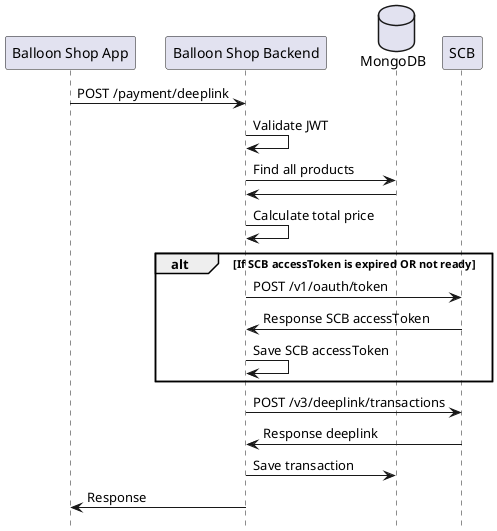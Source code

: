 @startuml generate_payment_deeplink
hide footbox
participant "Balloon Shop App" as app
participant "Balloon Shop Backend" as backend
database "MongoDB" as db
participant "SCB" as scb

app -> backend: POST /payment/deeplink
backend -> backend: Validate JWT
backend -> db: Find all products
db -> backend:
backend -> backend: Calculate total price
alt If SCB accessToken is expired OR not ready
backend -> scb: POST /v1/oauth/token
scb -> backend: Response SCB accessToken
backend -> backend: Save SCB accessToken
end
backend -> scb: POST /v3/deeplink/transactions
scb -> backend: Response deeplink
backend -> db: Save transaction
backend -> app: Response

@enduml
